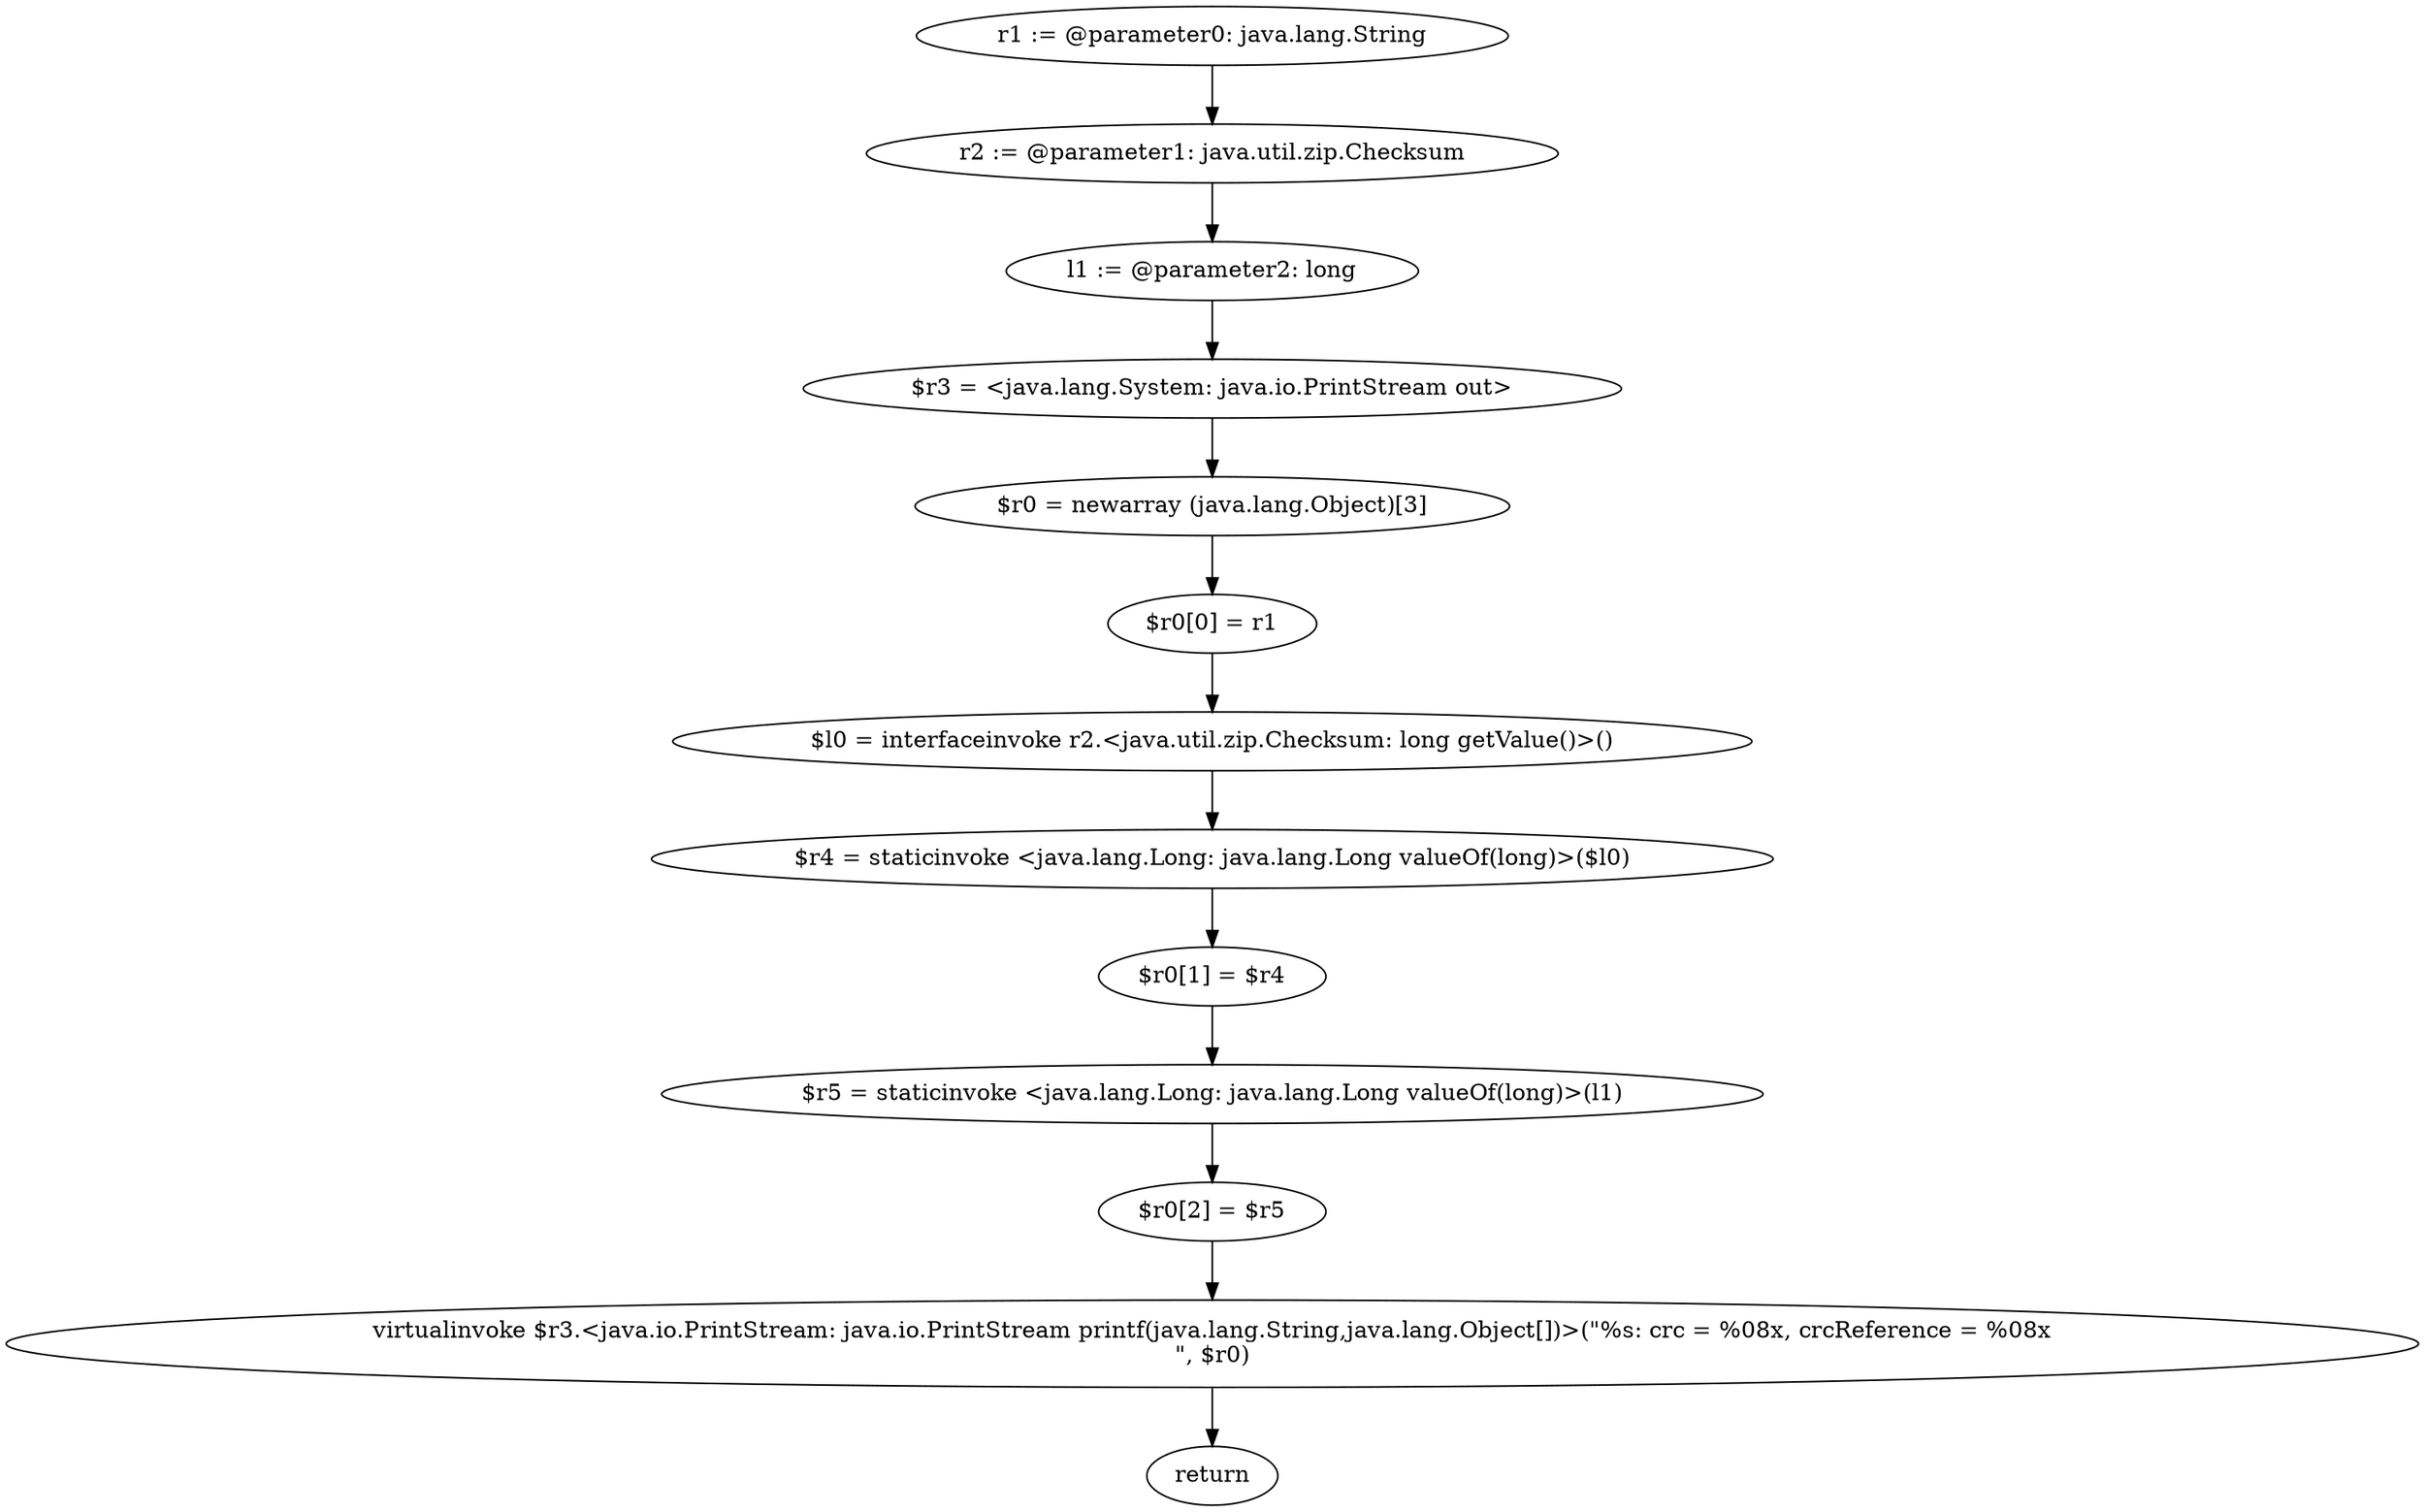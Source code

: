 digraph "unitGraph" {
    "r1 := @parameter0: java.lang.String"
    "r2 := @parameter1: java.util.zip.Checksum"
    "l1 := @parameter2: long"
    "$r3 = <java.lang.System: java.io.PrintStream out>"
    "$r0 = newarray (java.lang.Object)[3]"
    "$r0[0] = r1"
    "$l0 = interfaceinvoke r2.<java.util.zip.Checksum: long getValue()>()"
    "$r4 = staticinvoke <java.lang.Long: java.lang.Long valueOf(long)>($l0)"
    "$r0[1] = $r4"
    "$r5 = staticinvoke <java.lang.Long: java.lang.Long valueOf(long)>(l1)"
    "$r0[2] = $r5"
    "virtualinvoke $r3.<java.io.PrintStream: java.io.PrintStream printf(java.lang.String,java.lang.Object[])>(\"%s: crc = %08x, crcReference = %08x\n\", $r0)"
    "return"
    "r1 := @parameter0: java.lang.String"->"r2 := @parameter1: java.util.zip.Checksum";
    "r2 := @parameter1: java.util.zip.Checksum"->"l1 := @parameter2: long";
    "l1 := @parameter2: long"->"$r3 = <java.lang.System: java.io.PrintStream out>";
    "$r3 = <java.lang.System: java.io.PrintStream out>"->"$r0 = newarray (java.lang.Object)[3]";
    "$r0 = newarray (java.lang.Object)[3]"->"$r0[0] = r1";
    "$r0[0] = r1"->"$l0 = interfaceinvoke r2.<java.util.zip.Checksum: long getValue()>()";
    "$l0 = interfaceinvoke r2.<java.util.zip.Checksum: long getValue()>()"->"$r4 = staticinvoke <java.lang.Long: java.lang.Long valueOf(long)>($l0)";
    "$r4 = staticinvoke <java.lang.Long: java.lang.Long valueOf(long)>($l0)"->"$r0[1] = $r4";
    "$r0[1] = $r4"->"$r5 = staticinvoke <java.lang.Long: java.lang.Long valueOf(long)>(l1)";
    "$r5 = staticinvoke <java.lang.Long: java.lang.Long valueOf(long)>(l1)"->"$r0[2] = $r5";
    "$r0[2] = $r5"->"virtualinvoke $r3.<java.io.PrintStream: java.io.PrintStream printf(java.lang.String,java.lang.Object[])>(\"%s: crc = %08x, crcReference = %08x\n\", $r0)";
    "virtualinvoke $r3.<java.io.PrintStream: java.io.PrintStream printf(java.lang.String,java.lang.Object[])>(\"%s: crc = %08x, crcReference = %08x\n\", $r0)"->"return";
}
